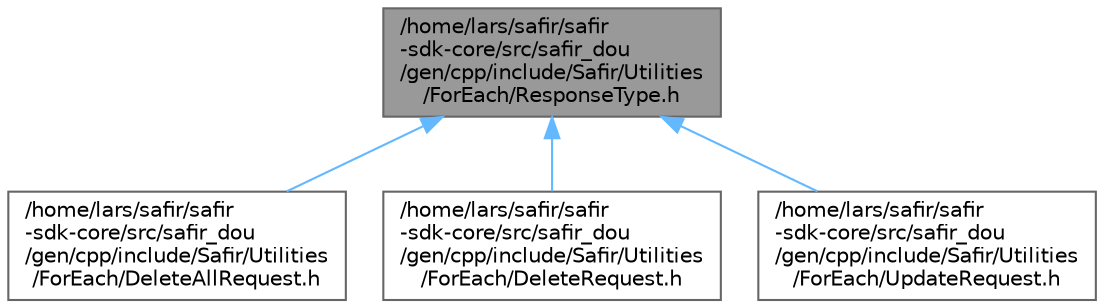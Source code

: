 digraph "/home/lars/safir/safir-sdk-core/src/safir_dou/gen/cpp/include/Safir/Utilities/ForEach/ResponseType.h"
{
 // LATEX_PDF_SIZE
  bgcolor="transparent";
  edge [fontname=Helvetica,fontsize=10,labelfontname=Helvetica,labelfontsize=10];
  node [fontname=Helvetica,fontsize=10,shape=box,height=0.2,width=0.4];
  Node1 [label="/home/lars/safir/safir\l-sdk-core/src/safir_dou\l/gen/cpp/include/Safir/Utilities\l/ForEach/ResponseType.h",height=0.2,width=0.4,color="gray40", fillcolor="grey60", style="filled", fontcolor="black",tooltip=" "];
  Node1 -> Node2 [dir="back",color="steelblue1",style="solid"];
  Node2 [label="/home/lars/safir/safir\l-sdk-core/src/safir_dou\l/gen/cpp/include/Safir/Utilities\l/ForEach/DeleteAllRequest.h",height=0.2,width=0.4,color="grey40", fillcolor="white", style="filled",URL="$a00374.html",tooltip=" "];
  Node1 -> Node3 [dir="back",color="steelblue1",style="solid"];
  Node3 [label="/home/lars/safir/safir\l-sdk-core/src/safir_dou\l/gen/cpp/include/Safir/Utilities\l/ForEach/DeleteRequest.h",height=0.2,width=0.4,color="grey40", fillcolor="white", style="filled",URL="$a00377.html",tooltip=" "];
  Node1 -> Node4 [dir="back",color="steelblue1",style="solid"];
  Node4 [label="/home/lars/safir/safir\l-sdk-core/src/safir_dou\l/gen/cpp/include/Safir/Utilities\l/ForEach/UpdateRequest.h",height=0.2,width=0.4,color="grey40", fillcolor="white", style="filled",URL="$a00386.html",tooltip=" "];
}
